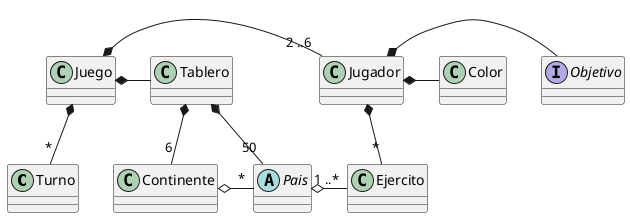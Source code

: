 @startuml


class Turno {}

class Jugador {}

Juego *- "2 ..6" Jugador

Juego *-- "*" Turno

interface Objetivo {}

class Color {}

class Continente {}

abstract Pais {}

class Tablero {}

class Juego {}

Juego *- Tablero

class Ejercito {}

Tablero *- "50" Pais

Tablero *-- "6" Continente

Continente o- "*" Pais

Pais o- "1 ..*" Ejercito

Jugador *- Objetivo

Jugador *-- "*" Ejercito
Jugador *- Color


@enduml